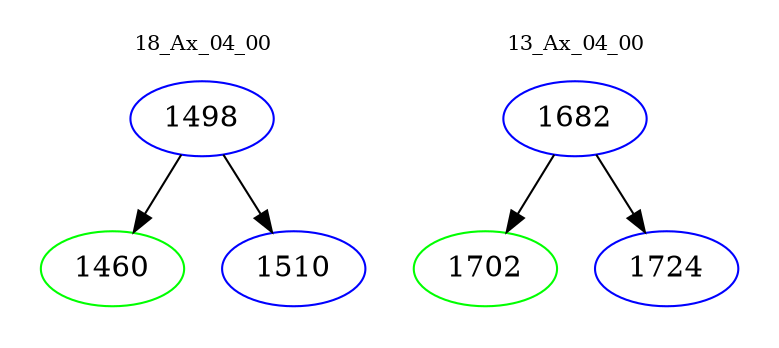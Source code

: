 digraph{
subgraph cluster_0 {
color = white
label = "18_Ax_04_00";
fontsize=10;
T0_1498 [label="1498", color="blue"]
T0_1498 -> T0_1460 [color="black"]
T0_1460 [label="1460", color="green"]
T0_1498 -> T0_1510 [color="black"]
T0_1510 [label="1510", color="blue"]
}
subgraph cluster_1 {
color = white
label = "13_Ax_04_00";
fontsize=10;
T1_1682 [label="1682", color="blue"]
T1_1682 -> T1_1702 [color="black"]
T1_1702 [label="1702", color="green"]
T1_1682 -> T1_1724 [color="black"]
T1_1724 [label="1724", color="blue"]
}
}
